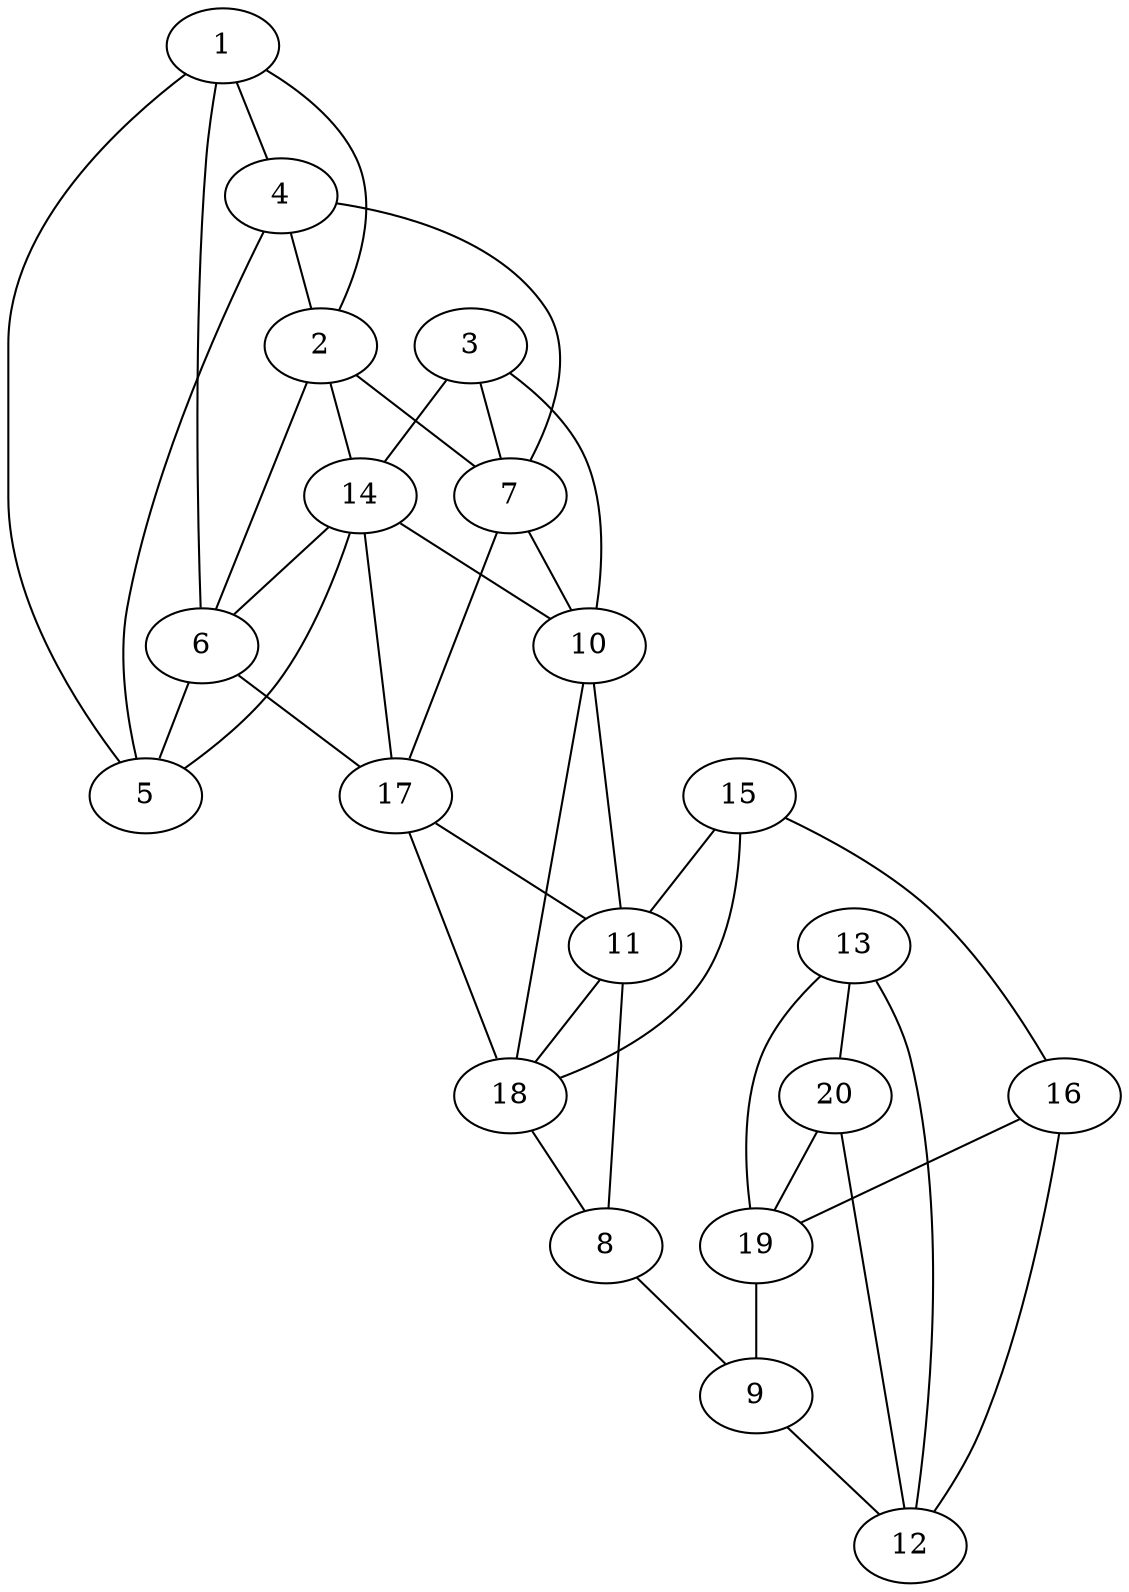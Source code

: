 graph pdb1a2w {
	1	 [aaLength=9,
		sequence=AAAKFERQH,
		type=0];
	2	 [aaLength=8,
		sequence=YCNQMMKS,
		type=0];
	1 -- 2	 [distance0="37.84546",
		frequency=1,
		type0=2];
	4	 [aaLength=9,
		sequence=AAAKFERQH,
		type=0];
	1 -- 4	 [distance0="43.54081",
		frequency=1,
		type0=3];
	5	 [aaLength=16,
		sequence=TSAASSSNYCNQMMKS,
		type=0];
	1 -- 5	 [distance0="25.44585",
		frequency=1,
		type0=1];
	7	 [aaLength=5,
		sequence=VNTFV,
		type=1];
	2 -- 7	 [distance0="23.55256",
		distance1="10.0",
		frequency=2,
		type0=2,
		type1=4];
	14	 [aaLength=5,
		sequence=VNTFV,
		type=1];
	2 -- 14	 [distance0="23.55256",
		frequency=1,
		type0=3];
	3	 [aaLength=9,
		sequence=LADVQAVCS,
		type=0];
	3 -- 7	 [distance0="28.46271",
		frequency=1,
		type0=1];
	10	 [aaLength=3,
		sequence=KNV,
		type=1];
	3 -- 10	 [distance0="29.08825",
		distance1="1.0",
		frequency=2,
		type0=3,
		type1=4];
	3 -- 14	 [distance0="28.46271",
		frequency=1,
		type0=2];
	4 -- 2	 [distance0="26.59992",
		frequency=1,
		type0=1];
	4 -- 5	 [distance0="26.96596",
		distance1="4.0",
		frequency=2,
		type0=2,
		type1=4];
	4 -- 7	 [distance0="42.51537",
		frequency=1,
		type0=3];
	5 -- 14	 [distance0="10.0",
		frequency=1,
		type0=4];
	6	 [aaLength=9,
		sequence=LADVQAVCS,
		type=0];
	6 -- 1	 [distance0="47.63929",
		frequency=1,
		type0=3];
	6 -- 2	 [distance0="42.394",
		frequency=1,
		type0=1];
	6 -- 5	 [distance0="43.88905",
		frequency=1,
		type0=2];
	17	 [aaLength=3,
		sequence=KNV,
		type=1];
	6 -- 17	 [distance0="1.0",
		frequency=1,
		type0=4];
	7 -- 10	 [distance0="18.0",
		frequency=1,
		type0=2];
	7 -- 17	 [distance0="18.0",
		frequency=1,
		type0=3];
	8	 [aaLength=8,
		sequence=MSITDCRE,
		type=1];
	9	 [aaLength=8,
		sequence=YKTTQANK,
		type=1];
	8 -- 9	 [distance0="10.0",
		frequency=1,
		type0=4];
	11	 [aaLength=3,
		sequence=CYQ,
		type=1];
	8 -- 11	 [distance0="7.0",
		frequency=1,
		type0=2];
	12	 [aaLength=5,
		sequence=HIIVA,
		type=1];
	9 -- 12	 [distance0="8.0",
		distance1="0.0",
		frequency=2,
		type0=2,
		type1=5];
	10 -- 11	 [distance0="11.0",
		distance1="8.0",
		frequency=2,
		type0=2,
		type1=4];
	18	 [aaLength=3,
		sequence=CYQ,
		type=1];
	10 -- 18	 [distance0="11.0",
		frequency=1,
		type0=3];
	11 -- 18	 [distance0="0.0",
		frequency=1,
		type0=1];
	13	 [aaLength=6,
		sequence=HFDASV,
		type=1];
	13 -- 12	 [distance0="14.0",
		frequency=1,
		type0=3];
	19	 [aaLength=4,
		sequence=IIVA,
		type=1];
	13 -- 19	 [distance0="13.0",
		frequency=1,
		type0=2];
	20	 [aaLength=5,
		sequence=HFDAS,
		type=1];
	13 -- 20	 [distance0="0.0",
		frequency=1,
		type0=1];
	14 -- 6	 [distance0="3.0",
		frequency=1,
		type0=4];
	14 -- 10	 [distance0="18.0",
		frequency=1,
		type0=2];
	14 -- 17	 [distance0="18.0",
		frequency=1,
		type0=3];
	15	 [aaLength=8,
		sequence=MSITDCRE,
		type=1];
	16	 [aaLength=8,
		sequence=YKTTQANK,
		type=1];
	15 -- 16	 [distance0="10.0",
		frequency=1,
		type0=4];
	15 -- 11	 [distance0="7.0",
		frequency=1,
		type0=2];
	15 -- 18	 [distance0="7.0",
		frequency=1,
		type0=3];
	16 -- 12	 [distance0="8.0",
		frequency=1,
		type0=2];
	16 -- 19	 [distance0="9.0",
		distance1="1.0",
		frequency=2,
		type0=3,
		type1=4];
	17 -- 11	 [distance0="11.0",
		frequency=1,
		type0=2];
	17 -- 18	 [distance0="11.0",
		distance1="8.0",
		frequency=2,
		type0=3,
		type1=4];
	18 -- 8	 [distance0="7.0",
		frequency=1,
		type0=2];
	19 -- 9	 [distance0="9.0",
		frequency=1,
		type0=2];
	20 -- 12	 [distance0="14.0",
		frequency=1,
		type0=3];
	20 -- 19	 [distance0="13.0",
		frequency=1,
		type0=2];
}
